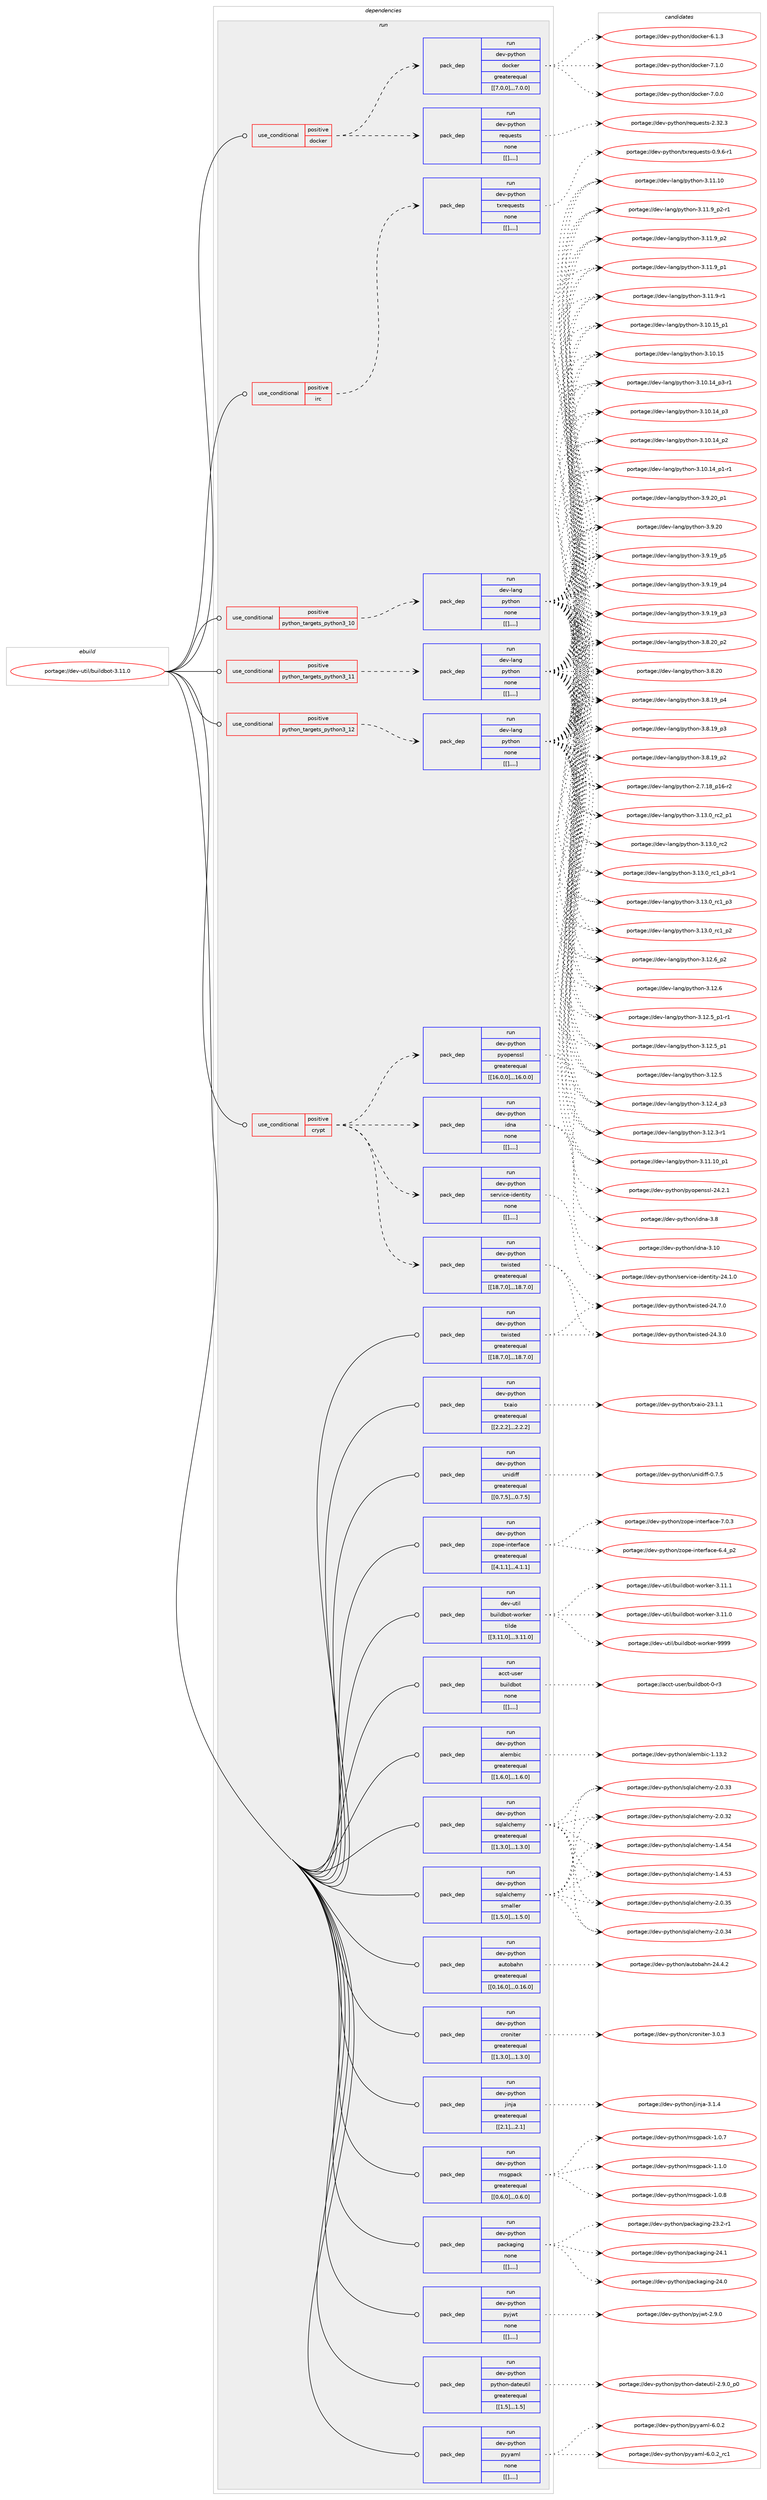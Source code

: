 digraph prolog {

# *************
# Graph options
# *************

newrank=true;
concentrate=true;
compound=true;
graph [rankdir=LR,fontname=Helvetica,fontsize=10,ranksep=1.5];#, ranksep=2.5, nodesep=0.2];
edge  [arrowhead=vee];
node  [fontname=Helvetica,fontsize=10];

# **********
# The ebuild
# **********

subgraph cluster_leftcol {
color=gray;
label=<<i>ebuild</i>>;
id [label="portage://dev-util/buildbot-3.11.0", color=red, width=4, href="../dev-util/buildbot-3.11.0.svg"];
}

# ****************
# The dependencies
# ****************

subgraph cluster_midcol {
color=gray;
label=<<i>dependencies</i>>;
subgraph cluster_compile {
fillcolor="#eeeeee";
style=filled;
label=<<i>compile</i>>;
}
subgraph cluster_compileandrun {
fillcolor="#eeeeee";
style=filled;
label=<<i>compile and run</i>>;
}
subgraph cluster_run {
fillcolor="#eeeeee";
style=filled;
label=<<i>run</i>>;
subgraph cond61878 {
dependency216138 [label=<<TABLE BORDER="0" CELLBORDER="1" CELLSPACING="0" CELLPADDING="4"><TR><TD ROWSPAN="3" CELLPADDING="10">use_conditional</TD></TR><TR><TD>positive</TD></TR><TR><TD>crypt</TD></TR></TABLE>>, shape=none, color=red];
subgraph pack152864 {
dependency216139 [label=<<TABLE BORDER="0" CELLBORDER="1" CELLSPACING="0" CELLPADDING="4" WIDTH="220"><TR><TD ROWSPAN="6" CELLPADDING="30">pack_dep</TD></TR><TR><TD WIDTH="110">run</TD></TR><TR><TD>dev-python</TD></TR><TR><TD>pyopenssl</TD></TR><TR><TD>greaterequal</TD></TR><TR><TD>[[16,0,0],,,16.0.0]</TD></TR></TABLE>>, shape=none, color=blue];
}
dependency216138:e -> dependency216139:w [weight=20,style="dashed",arrowhead="vee"];
subgraph pack152865 {
dependency216140 [label=<<TABLE BORDER="0" CELLBORDER="1" CELLSPACING="0" CELLPADDING="4" WIDTH="220"><TR><TD ROWSPAN="6" CELLPADDING="30">pack_dep</TD></TR><TR><TD WIDTH="110">run</TD></TR><TR><TD>dev-python</TD></TR><TR><TD>service-identity</TD></TR><TR><TD>none</TD></TR><TR><TD>[[],,,,]</TD></TR></TABLE>>, shape=none, color=blue];
}
dependency216138:e -> dependency216140:w [weight=20,style="dashed",arrowhead="vee"];
subgraph pack152866 {
dependency216141 [label=<<TABLE BORDER="0" CELLBORDER="1" CELLSPACING="0" CELLPADDING="4" WIDTH="220"><TR><TD ROWSPAN="6" CELLPADDING="30">pack_dep</TD></TR><TR><TD WIDTH="110">run</TD></TR><TR><TD>dev-python</TD></TR><TR><TD>twisted</TD></TR><TR><TD>greaterequal</TD></TR><TR><TD>[[18,7,0],,,18.7.0]</TD></TR></TABLE>>, shape=none, color=blue];
}
dependency216138:e -> dependency216141:w [weight=20,style="dashed",arrowhead="vee"];
subgraph pack152867 {
dependency216142 [label=<<TABLE BORDER="0" CELLBORDER="1" CELLSPACING="0" CELLPADDING="4" WIDTH="220"><TR><TD ROWSPAN="6" CELLPADDING="30">pack_dep</TD></TR><TR><TD WIDTH="110">run</TD></TR><TR><TD>dev-python</TD></TR><TR><TD>idna</TD></TR><TR><TD>none</TD></TR><TR><TD>[[],,,,]</TD></TR></TABLE>>, shape=none, color=blue];
}
dependency216138:e -> dependency216142:w [weight=20,style="dashed",arrowhead="vee"];
}
id:e -> dependency216138:w [weight=20,style="solid",arrowhead="odot"];
subgraph cond61879 {
dependency216143 [label=<<TABLE BORDER="0" CELLBORDER="1" CELLSPACING="0" CELLPADDING="4"><TR><TD ROWSPAN="3" CELLPADDING="10">use_conditional</TD></TR><TR><TD>positive</TD></TR><TR><TD>docker</TD></TR></TABLE>>, shape=none, color=red];
subgraph pack152868 {
dependency216144 [label=<<TABLE BORDER="0" CELLBORDER="1" CELLSPACING="0" CELLPADDING="4" WIDTH="220"><TR><TD ROWSPAN="6" CELLPADDING="30">pack_dep</TD></TR><TR><TD WIDTH="110">run</TD></TR><TR><TD>dev-python</TD></TR><TR><TD>docker</TD></TR><TR><TD>greaterequal</TD></TR><TR><TD>[[7,0,0],,,7.0.0]</TD></TR></TABLE>>, shape=none, color=blue];
}
dependency216143:e -> dependency216144:w [weight=20,style="dashed",arrowhead="vee"];
subgraph pack152869 {
dependency216145 [label=<<TABLE BORDER="0" CELLBORDER="1" CELLSPACING="0" CELLPADDING="4" WIDTH="220"><TR><TD ROWSPAN="6" CELLPADDING="30">pack_dep</TD></TR><TR><TD WIDTH="110">run</TD></TR><TR><TD>dev-python</TD></TR><TR><TD>requests</TD></TR><TR><TD>none</TD></TR><TR><TD>[[],,,,]</TD></TR></TABLE>>, shape=none, color=blue];
}
dependency216143:e -> dependency216145:w [weight=20,style="dashed",arrowhead="vee"];
}
id:e -> dependency216143:w [weight=20,style="solid",arrowhead="odot"];
subgraph cond61880 {
dependency216146 [label=<<TABLE BORDER="0" CELLBORDER="1" CELLSPACING="0" CELLPADDING="4"><TR><TD ROWSPAN="3" CELLPADDING="10">use_conditional</TD></TR><TR><TD>positive</TD></TR><TR><TD>irc</TD></TR></TABLE>>, shape=none, color=red];
subgraph pack152870 {
dependency216147 [label=<<TABLE BORDER="0" CELLBORDER="1" CELLSPACING="0" CELLPADDING="4" WIDTH="220"><TR><TD ROWSPAN="6" CELLPADDING="30">pack_dep</TD></TR><TR><TD WIDTH="110">run</TD></TR><TR><TD>dev-python</TD></TR><TR><TD>txrequests</TD></TR><TR><TD>none</TD></TR><TR><TD>[[],,,,]</TD></TR></TABLE>>, shape=none, color=blue];
}
dependency216146:e -> dependency216147:w [weight=20,style="dashed",arrowhead="vee"];
}
id:e -> dependency216146:w [weight=20,style="solid",arrowhead="odot"];
subgraph cond61881 {
dependency216148 [label=<<TABLE BORDER="0" CELLBORDER="1" CELLSPACING="0" CELLPADDING="4"><TR><TD ROWSPAN="3" CELLPADDING="10">use_conditional</TD></TR><TR><TD>positive</TD></TR><TR><TD>python_targets_python3_10</TD></TR></TABLE>>, shape=none, color=red];
subgraph pack152871 {
dependency216149 [label=<<TABLE BORDER="0" CELLBORDER="1" CELLSPACING="0" CELLPADDING="4" WIDTH="220"><TR><TD ROWSPAN="6" CELLPADDING="30">pack_dep</TD></TR><TR><TD WIDTH="110">run</TD></TR><TR><TD>dev-lang</TD></TR><TR><TD>python</TD></TR><TR><TD>none</TD></TR><TR><TD>[[],,,,]</TD></TR></TABLE>>, shape=none, color=blue];
}
dependency216148:e -> dependency216149:w [weight=20,style="dashed",arrowhead="vee"];
}
id:e -> dependency216148:w [weight=20,style="solid",arrowhead="odot"];
subgraph cond61882 {
dependency216150 [label=<<TABLE BORDER="0" CELLBORDER="1" CELLSPACING="0" CELLPADDING="4"><TR><TD ROWSPAN="3" CELLPADDING="10">use_conditional</TD></TR><TR><TD>positive</TD></TR><TR><TD>python_targets_python3_11</TD></TR></TABLE>>, shape=none, color=red];
subgraph pack152872 {
dependency216151 [label=<<TABLE BORDER="0" CELLBORDER="1" CELLSPACING="0" CELLPADDING="4" WIDTH="220"><TR><TD ROWSPAN="6" CELLPADDING="30">pack_dep</TD></TR><TR><TD WIDTH="110">run</TD></TR><TR><TD>dev-lang</TD></TR><TR><TD>python</TD></TR><TR><TD>none</TD></TR><TR><TD>[[],,,,]</TD></TR></TABLE>>, shape=none, color=blue];
}
dependency216150:e -> dependency216151:w [weight=20,style="dashed",arrowhead="vee"];
}
id:e -> dependency216150:w [weight=20,style="solid",arrowhead="odot"];
subgraph cond61883 {
dependency216152 [label=<<TABLE BORDER="0" CELLBORDER="1" CELLSPACING="0" CELLPADDING="4"><TR><TD ROWSPAN="3" CELLPADDING="10">use_conditional</TD></TR><TR><TD>positive</TD></TR><TR><TD>python_targets_python3_12</TD></TR></TABLE>>, shape=none, color=red];
subgraph pack152873 {
dependency216153 [label=<<TABLE BORDER="0" CELLBORDER="1" CELLSPACING="0" CELLPADDING="4" WIDTH="220"><TR><TD ROWSPAN="6" CELLPADDING="30">pack_dep</TD></TR><TR><TD WIDTH="110">run</TD></TR><TR><TD>dev-lang</TD></TR><TR><TD>python</TD></TR><TR><TD>none</TD></TR><TR><TD>[[],,,,]</TD></TR></TABLE>>, shape=none, color=blue];
}
dependency216152:e -> dependency216153:w [weight=20,style="dashed",arrowhead="vee"];
}
id:e -> dependency216152:w [weight=20,style="solid",arrowhead="odot"];
subgraph pack152874 {
dependency216154 [label=<<TABLE BORDER="0" CELLBORDER="1" CELLSPACING="0" CELLPADDING="4" WIDTH="220"><TR><TD ROWSPAN="6" CELLPADDING="30">pack_dep</TD></TR><TR><TD WIDTH="110">run</TD></TR><TR><TD>acct-user</TD></TR><TR><TD>buildbot</TD></TR><TR><TD>none</TD></TR><TR><TD>[[],,,,]</TD></TR></TABLE>>, shape=none, color=blue];
}
id:e -> dependency216154:w [weight=20,style="solid",arrowhead="odot"];
subgraph pack152875 {
dependency216155 [label=<<TABLE BORDER="0" CELLBORDER="1" CELLSPACING="0" CELLPADDING="4" WIDTH="220"><TR><TD ROWSPAN="6" CELLPADDING="30">pack_dep</TD></TR><TR><TD WIDTH="110">run</TD></TR><TR><TD>dev-python</TD></TR><TR><TD>alembic</TD></TR><TR><TD>greaterequal</TD></TR><TR><TD>[[1,6,0],,,1.6.0]</TD></TR></TABLE>>, shape=none, color=blue];
}
id:e -> dependency216155:w [weight=20,style="solid",arrowhead="odot"];
subgraph pack152876 {
dependency216156 [label=<<TABLE BORDER="0" CELLBORDER="1" CELLSPACING="0" CELLPADDING="4" WIDTH="220"><TR><TD ROWSPAN="6" CELLPADDING="30">pack_dep</TD></TR><TR><TD WIDTH="110">run</TD></TR><TR><TD>dev-python</TD></TR><TR><TD>autobahn</TD></TR><TR><TD>greaterequal</TD></TR><TR><TD>[[0,16,0],,,0.16.0]</TD></TR></TABLE>>, shape=none, color=blue];
}
id:e -> dependency216156:w [weight=20,style="solid",arrowhead="odot"];
subgraph pack152877 {
dependency216157 [label=<<TABLE BORDER="0" CELLBORDER="1" CELLSPACING="0" CELLPADDING="4" WIDTH="220"><TR><TD ROWSPAN="6" CELLPADDING="30">pack_dep</TD></TR><TR><TD WIDTH="110">run</TD></TR><TR><TD>dev-python</TD></TR><TR><TD>croniter</TD></TR><TR><TD>greaterequal</TD></TR><TR><TD>[[1,3,0],,,1.3.0]</TD></TR></TABLE>>, shape=none, color=blue];
}
id:e -> dependency216157:w [weight=20,style="solid",arrowhead="odot"];
subgraph pack152878 {
dependency216158 [label=<<TABLE BORDER="0" CELLBORDER="1" CELLSPACING="0" CELLPADDING="4" WIDTH="220"><TR><TD ROWSPAN="6" CELLPADDING="30">pack_dep</TD></TR><TR><TD WIDTH="110">run</TD></TR><TR><TD>dev-python</TD></TR><TR><TD>jinja</TD></TR><TR><TD>greaterequal</TD></TR><TR><TD>[[2,1],,,2.1]</TD></TR></TABLE>>, shape=none, color=blue];
}
id:e -> dependency216158:w [weight=20,style="solid",arrowhead="odot"];
subgraph pack152879 {
dependency216159 [label=<<TABLE BORDER="0" CELLBORDER="1" CELLSPACING="0" CELLPADDING="4" WIDTH="220"><TR><TD ROWSPAN="6" CELLPADDING="30">pack_dep</TD></TR><TR><TD WIDTH="110">run</TD></TR><TR><TD>dev-python</TD></TR><TR><TD>msgpack</TD></TR><TR><TD>greaterequal</TD></TR><TR><TD>[[0,6,0],,,0.6.0]</TD></TR></TABLE>>, shape=none, color=blue];
}
id:e -> dependency216159:w [weight=20,style="solid",arrowhead="odot"];
subgraph pack152880 {
dependency216160 [label=<<TABLE BORDER="0" CELLBORDER="1" CELLSPACING="0" CELLPADDING="4" WIDTH="220"><TR><TD ROWSPAN="6" CELLPADDING="30">pack_dep</TD></TR><TR><TD WIDTH="110">run</TD></TR><TR><TD>dev-python</TD></TR><TR><TD>packaging</TD></TR><TR><TD>none</TD></TR><TR><TD>[[],,,,]</TD></TR></TABLE>>, shape=none, color=blue];
}
id:e -> dependency216160:w [weight=20,style="solid",arrowhead="odot"];
subgraph pack152881 {
dependency216161 [label=<<TABLE BORDER="0" CELLBORDER="1" CELLSPACING="0" CELLPADDING="4" WIDTH="220"><TR><TD ROWSPAN="6" CELLPADDING="30">pack_dep</TD></TR><TR><TD WIDTH="110">run</TD></TR><TR><TD>dev-python</TD></TR><TR><TD>pyjwt</TD></TR><TR><TD>none</TD></TR><TR><TD>[[],,,,]</TD></TR></TABLE>>, shape=none, color=blue];
}
id:e -> dependency216161:w [weight=20,style="solid",arrowhead="odot"];
subgraph pack152882 {
dependency216162 [label=<<TABLE BORDER="0" CELLBORDER="1" CELLSPACING="0" CELLPADDING="4" WIDTH="220"><TR><TD ROWSPAN="6" CELLPADDING="30">pack_dep</TD></TR><TR><TD WIDTH="110">run</TD></TR><TR><TD>dev-python</TD></TR><TR><TD>python-dateutil</TD></TR><TR><TD>greaterequal</TD></TR><TR><TD>[[1,5],,,1.5]</TD></TR></TABLE>>, shape=none, color=blue];
}
id:e -> dependency216162:w [weight=20,style="solid",arrowhead="odot"];
subgraph pack152883 {
dependency216163 [label=<<TABLE BORDER="0" CELLBORDER="1" CELLSPACING="0" CELLPADDING="4" WIDTH="220"><TR><TD ROWSPAN="6" CELLPADDING="30">pack_dep</TD></TR><TR><TD WIDTH="110">run</TD></TR><TR><TD>dev-python</TD></TR><TR><TD>pyyaml</TD></TR><TR><TD>none</TD></TR><TR><TD>[[],,,,]</TD></TR></TABLE>>, shape=none, color=blue];
}
id:e -> dependency216163:w [weight=20,style="solid",arrowhead="odot"];
subgraph pack152884 {
dependency216164 [label=<<TABLE BORDER="0" CELLBORDER="1" CELLSPACING="0" CELLPADDING="4" WIDTH="220"><TR><TD ROWSPAN="6" CELLPADDING="30">pack_dep</TD></TR><TR><TD WIDTH="110">run</TD></TR><TR><TD>dev-python</TD></TR><TR><TD>sqlalchemy</TD></TR><TR><TD>greaterequal</TD></TR><TR><TD>[[1,3,0],,,1.3.0]</TD></TR></TABLE>>, shape=none, color=blue];
}
id:e -> dependency216164:w [weight=20,style="solid",arrowhead="odot"];
subgraph pack152885 {
dependency216165 [label=<<TABLE BORDER="0" CELLBORDER="1" CELLSPACING="0" CELLPADDING="4" WIDTH="220"><TR><TD ROWSPAN="6" CELLPADDING="30">pack_dep</TD></TR><TR><TD WIDTH="110">run</TD></TR><TR><TD>dev-python</TD></TR><TR><TD>sqlalchemy</TD></TR><TR><TD>smaller</TD></TR><TR><TD>[[1,5,0],,,1.5.0]</TD></TR></TABLE>>, shape=none, color=blue];
}
id:e -> dependency216165:w [weight=20,style="solid",arrowhead="odot"];
subgraph pack152886 {
dependency216166 [label=<<TABLE BORDER="0" CELLBORDER="1" CELLSPACING="0" CELLPADDING="4" WIDTH="220"><TR><TD ROWSPAN="6" CELLPADDING="30">pack_dep</TD></TR><TR><TD WIDTH="110">run</TD></TR><TR><TD>dev-python</TD></TR><TR><TD>twisted</TD></TR><TR><TD>greaterequal</TD></TR><TR><TD>[[18,7,0],,,18.7.0]</TD></TR></TABLE>>, shape=none, color=blue];
}
id:e -> dependency216166:w [weight=20,style="solid",arrowhead="odot"];
subgraph pack152887 {
dependency216167 [label=<<TABLE BORDER="0" CELLBORDER="1" CELLSPACING="0" CELLPADDING="4" WIDTH="220"><TR><TD ROWSPAN="6" CELLPADDING="30">pack_dep</TD></TR><TR><TD WIDTH="110">run</TD></TR><TR><TD>dev-python</TD></TR><TR><TD>txaio</TD></TR><TR><TD>greaterequal</TD></TR><TR><TD>[[2,2,2],,,2.2.2]</TD></TR></TABLE>>, shape=none, color=blue];
}
id:e -> dependency216167:w [weight=20,style="solid",arrowhead="odot"];
subgraph pack152888 {
dependency216168 [label=<<TABLE BORDER="0" CELLBORDER="1" CELLSPACING="0" CELLPADDING="4" WIDTH="220"><TR><TD ROWSPAN="6" CELLPADDING="30">pack_dep</TD></TR><TR><TD WIDTH="110">run</TD></TR><TR><TD>dev-python</TD></TR><TR><TD>unidiff</TD></TR><TR><TD>greaterequal</TD></TR><TR><TD>[[0,7,5],,,0.7.5]</TD></TR></TABLE>>, shape=none, color=blue];
}
id:e -> dependency216168:w [weight=20,style="solid",arrowhead="odot"];
subgraph pack152889 {
dependency216169 [label=<<TABLE BORDER="0" CELLBORDER="1" CELLSPACING="0" CELLPADDING="4" WIDTH="220"><TR><TD ROWSPAN="6" CELLPADDING="30">pack_dep</TD></TR><TR><TD WIDTH="110">run</TD></TR><TR><TD>dev-python</TD></TR><TR><TD>zope-interface</TD></TR><TR><TD>greaterequal</TD></TR><TR><TD>[[4,1,1],,,4.1.1]</TD></TR></TABLE>>, shape=none, color=blue];
}
id:e -> dependency216169:w [weight=20,style="solid",arrowhead="odot"];
subgraph pack152890 {
dependency216170 [label=<<TABLE BORDER="0" CELLBORDER="1" CELLSPACING="0" CELLPADDING="4" WIDTH="220"><TR><TD ROWSPAN="6" CELLPADDING="30">pack_dep</TD></TR><TR><TD WIDTH="110">run</TD></TR><TR><TD>dev-util</TD></TR><TR><TD>buildbot-worker</TD></TR><TR><TD>tilde</TD></TR><TR><TD>[[3,11,0],,,3.11.0]</TD></TR></TABLE>>, shape=none, color=blue];
}
id:e -> dependency216170:w [weight=20,style="solid",arrowhead="odot"];
}
}

# **************
# The candidates
# **************

subgraph cluster_choices {
rank=same;
color=gray;
label=<<i>candidates</i>>;

subgraph choice152864 {
color=black;
nodesep=1;
choice100101118451121211161041111104711212111111210111011511510845505246504649 [label="portage://dev-python/pyopenssl-24.2.1", color=red, width=4,href="../dev-python/pyopenssl-24.2.1.svg"];
dependency216139:e -> choice100101118451121211161041111104711212111111210111011511510845505246504649:w [style=dotted,weight="100"];
}
subgraph choice152865 {
color=black;
nodesep=1;
choice1001011184511212111610411111047115101114118105991014510510010111011610511612145505246494648 [label="portage://dev-python/service-identity-24.1.0", color=red, width=4,href="../dev-python/service-identity-24.1.0.svg"];
dependency216140:e -> choice1001011184511212111610411111047115101114118105991014510510010111011610511612145505246494648:w [style=dotted,weight="100"];
}
subgraph choice152866 {
color=black;
nodesep=1;
choice100101118451121211161041111104711611910511511610110045505246554648 [label="portage://dev-python/twisted-24.7.0", color=red, width=4,href="../dev-python/twisted-24.7.0.svg"];
choice100101118451121211161041111104711611910511511610110045505246514648 [label="portage://dev-python/twisted-24.3.0", color=red, width=4,href="../dev-python/twisted-24.3.0.svg"];
dependency216141:e -> choice100101118451121211161041111104711611910511511610110045505246554648:w [style=dotted,weight="100"];
dependency216141:e -> choice100101118451121211161041111104711611910511511610110045505246514648:w [style=dotted,weight="100"];
}
subgraph choice152867 {
color=black;
nodesep=1;
choice1001011184511212111610411111047105100110974551464948 [label="portage://dev-python/idna-3.10", color=red, width=4,href="../dev-python/idna-3.10.svg"];
choice10010111845112121116104111110471051001109745514656 [label="portage://dev-python/idna-3.8", color=red, width=4,href="../dev-python/idna-3.8.svg"];
dependency216142:e -> choice1001011184511212111610411111047105100110974551464948:w [style=dotted,weight="100"];
dependency216142:e -> choice10010111845112121116104111110471051001109745514656:w [style=dotted,weight="100"];
}
subgraph choice152868 {
color=black;
nodesep=1;
choice100101118451121211161041111104710011199107101114455546494648 [label="portage://dev-python/docker-7.1.0", color=red, width=4,href="../dev-python/docker-7.1.0.svg"];
choice100101118451121211161041111104710011199107101114455546484648 [label="portage://dev-python/docker-7.0.0", color=red, width=4,href="../dev-python/docker-7.0.0.svg"];
choice100101118451121211161041111104710011199107101114455446494651 [label="portage://dev-python/docker-6.1.3", color=red, width=4,href="../dev-python/docker-6.1.3.svg"];
dependency216144:e -> choice100101118451121211161041111104710011199107101114455546494648:w [style=dotted,weight="100"];
dependency216144:e -> choice100101118451121211161041111104710011199107101114455546484648:w [style=dotted,weight="100"];
dependency216144:e -> choice100101118451121211161041111104710011199107101114455446494651:w [style=dotted,weight="100"];
}
subgraph choice152869 {
color=black;
nodesep=1;
choice100101118451121211161041111104711410111311710111511611545504651504651 [label="portage://dev-python/requests-2.32.3", color=red, width=4,href="../dev-python/requests-2.32.3.svg"];
dependency216145:e -> choice100101118451121211161041111104711410111311710111511611545504651504651:w [style=dotted,weight="100"];
}
subgraph choice152870 {
color=black;
nodesep=1;
choice10010111845112121116104111110471161201141011131171011151161154548465746544511449 [label="portage://dev-python/txrequests-0.9.6-r1", color=red, width=4,href="../dev-python/txrequests-0.9.6-r1.svg"];
dependency216147:e -> choice10010111845112121116104111110471161201141011131171011151161154548465746544511449:w [style=dotted,weight="100"];
}
subgraph choice152871 {
color=black;
nodesep=1;
choice100101118451089711010347112121116104111110455146495146489511499509511249 [label="portage://dev-lang/python-3.13.0_rc2_p1", color=red, width=4,href="../dev-lang/python-3.13.0_rc2_p1.svg"];
choice10010111845108971101034711212111610411111045514649514648951149950 [label="portage://dev-lang/python-3.13.0_rc2", color=red, width=4,href="../dev-lang/python-3.13.0_rc2.svg"];
choice1001011184510897110103471121211161041111104551464951464895114994995112514511449 [label="portage://dev-lang/python-3.13.0_rc1_p3-r1", color=red, width=4,href="../dev-lang/python-3.13.0_rc1_p3-r1.svg"];
choice100101118451089711010347112121116104111110455146495146489511499499511251 [label="portage://dev-lang/python-3.13.0_rc1_p3", color=red, width=4,href="../dev-lang/python-3.13.0_rc1_p3.svg"];
choice100101118451089711010347112121116104111110455146495146489511499499511250 [label="portage://dev-lang/python-3.13.0_rc1_p2", color=red, width=4,href="../dev-lang/python-3.13.0_rc1_p2.svg"];
choice100101118451089711010347112121116104111110455146495046549511250 [label="portage://dev-lang/python-3.12.6_p2", color=red, width=4,href="../dev-lang/python-3.12.6_p2.svg"];
choice10010111845108971101034711212111610411111045514649504654 [label="portage://dev-lang/python-3.12.6", color=red, width=4,href="../dev-lang/python-3.12.6.svg"];
choice1001011184510897110103471121211161041111104551464950465395112494511449 [label="portage://dev-lang/python-3.12.5_p1-r1", color=red, width=4,href="../dev-lang/python-3.12.5_p1-r1.svg"];
choice100101118451089711010347112121116104111110455146495046539511249 [label="portage://dev-lang/python-3.12.5_p1", color=red, width=4,href="../dev-lang/python-3.12.5_p1.svg"];
choice10010111845108971101034711212111610411111045514649504653 [label="portage://dev-lang/python-3.12.5", color=red, width=4,href="../dev-lang/python-3.12.5.svg"];
choice100101118451089711010347112121116104111110455146495046529511251 [label="portage://dev-lang/python-3.12.4_p3", color=red, width=4,href="../dev-lang/python-3.12.4_p3.svg"];
choice100101118451089711010347112121116104111110455146495046514511449 [label="portage://dev-lang/python-3.12.3-r1", color=red, width=4,href="../dev-lang/python-3.12.3-r1.svg"];
choice10010111845108971101034711212111610411111045514649494649489511249 [label="portage://dev-lang/python-3.11.10_p1", color=red, width=4,href="../dev-lang/python-3.11.10_p1.svg"];
choice1001011184510897110103471121211161041111104551464949464948 [label="portage://dev-lang/python-3.11.10", color=red, width=4,href="../dev-lang/python-3.11.10.svg"];
choice1001011184510897110103471121211161041111104551464949465795112504511449 [label="portage://dev-lang/python-3.11.9_p2-r1", color=red, width=4,href="../dev-lang/python-3.11.9_p2-r1.svg"];
choice100101118451089711010347112121116104111110455146494946579511250 [label="portage://dev-lang/python-3.11.9_p2", color=red, width=4,href="../dev-lang/python-3.11.9_p2.svg"];
choice100101118451089711010347112121116104111110455146494946579511249 [label="portage://dev-lang/python-3.11.9_p1", color=red, width=4,href="../dev-lang/python-3.11.9_p1.svg"];
choice100101118451089711010347112121116104111110455146494946574511449 [label="portage://dev-lang/python-3.11.9-r1", color=red, width=4,href="../dev-lang/python-3.11.9-r1.svg"];
choice10010111845108971101034711212111610411111045514649484649539511249 [label="portage://dev-lang/python-3.10.15_p1", color=red, width=4,href="../dev-lang/python-3.10.15_p1.svg"];
choice1001011184510897110103471121211161041111104551464948464953 [label="portage://dev-lang/python-3.10.15", color=red, width=4,href="../dev-lang/python-3.10.15.svg"];
choice100101118451089711010347112121116104111110455146494846495295112514511449 [label="portage://dev-lang/python-3.10.14_p3-r1", color=red, width=4,href="../dev-lang/python-3.10.14_p3-r1.svg"];
choice10010111845108971101034711212111610411111045514649484649529511251 [label="portage://dev-lang/python-3.10.14_p3", color=red, width=4,href="../dev-lang/python-3.10.14_p3.svg"];
choice10010111845108971101034711212111610411111045514649484649529511250 [label="portage://dev-lang/python-3.10.14_p2", color=red, width=4,href="../dev-lang/python-3.10.14_p2.svg"];
choice100101118451089711010347112121116104111110455146494846495295112494511449 [label="portage://dev-lang/python-3.10.14_p1-r1", color=red, width=4,href="../dev-lang/python-3.10.14_p1-r1.svg"];
choice100101118451089711010347112121116104111110455146574650489511249 [label="portage://dev-lang/python-3.9.20_p1", color=red, width=4,href="../dev-lang/python-3.9.20_p1.svg"];
choice10010111845108971101034711212111610411111045514657465048 [label="portage://dev-lang/python-3.9.20", color=red, width=4,href="../dev-lang/python-3.9.20.svg"];
choice100101118451089711010347112121116104111110455146574649579511253 [label="portage://dev-lang/python-3.9.19_p5", color=red, width=4,href="../dev-lang/python-3.9.19_p5.svg"];
choice100101118451089711010347112121116104111110455146574649579511252 [label="portage://dev-lang/python-3.9.19_p4", color=red, width=4,href="../dev-lang/python-3.9.19_p4.svg"];
choice100101118451089711010347112121116104111110455146574649579511251 [label="portage://dev-lang/python-3.9.19_p3", color=red, width=4,href="../dev-lang/python-3.9.19_p3.svg"];
choice100101118451089711010347112121116104111110455146564650489511250 [label="portage://dev-lang/python-3.8.20_p2", color=red, width=4,href="../dev-lang/python-3.8.20_p2.svg"];
choice10010111845108971101034711212111610411111045514656465048 [label="portage://dev-lang/python-3.8.20", color=red, width=4,href="../dev-lang/python-3.8.20.svg"];
choice100101118451089711010347112121116104111110455146564649579511252 [label="portage://dev-lang/python-3.8.19_p4", color=red, width=4,href="../dev-lang/python-3.8.19_p4.svg"];
choice100101118451089711010347112121116104111110455146564649579511251 [label="portage://dev-lang/python-3.8.19_p3", color=red, width=4,href="../dev-lang/python-3.8.19_p3.svg"];
choice100101118451089711010347112121116104111110455146564649579511250 [label="portage://dev-lang/python-3.8.19_p2", color=red, width=4,href="../dev-lang/python-3.8.19_p2.svg"];
choice100101118451089711010347112121116104111110455046554649569511249544511450 [label="portage://dev-lang/python-2.7.18_p16-r2", color=red, width=4,href="../dev-lang/python-2.7.18_p16-r2.svg"];
dependency216149:e -> choice100101118451089711010347112121116104111110455146495146489511499509511249:w [style=dotted,weight="100"];
dependency216149:e -> choice10010111845108971101034711212111610411111045514649514648951149950:w [style=dotted,weight="100"];
dependency216149:e -> choice1001011184510897110103471121211161041111104551464951464895114994995112514511449:w [style=dotted,weight="100"];
dependency216149:e -> choice100101118451089711010347112121116104111110455146495146489511499499511251:w [style=dotted,weight="100"];
dependency216149:e -> choice100101118451089711010347112121116104111110455146495146489511499499511250:w [style=dotted,weight="100"];
dependency216149:e -> choice100101118451089711010347112121116104111110455146495046549511250:w [style=dotted,weight="100"];
dependency216149:e -> choice10010111845108971101034711212111610411111045514649504654:w [style=dotted,weight="100"];
dependency216149:e -> choice1001011184510897110103471121211161041111104551464950465395112494511449:w [style=dotted,weight="100"];
dependency216149:e -> choice100101118451089711010347112121116104111110455146495046539511249:w [style=dotted,weight="100"];
dependency216149:e -> choice10010111845108971101034711212111610411111045514649504653:w [style=dotted,weight="100"];
dependency216149:e -> choice100101118451089711010347112121116104111110455146495046529511251:w [style=dotted,weight="100"];
dependency216149:e -> choice100101118451089711010347112121116104111110455146495046514511449:w [style=dotted,weight="100"];
dependency216149:e -> choice10010111845108971101034711212111610411111045514649494649489511249:w [style=dotted,weight="100"];
dependency216149:e -> choice1001011184510897110103471121211161041111104551464949464948:w [style=dotted,weight="100"];
dependency216149:e -> choice1001011184510897110103471121211161041111104551464949465795112504511449:w [style=dotted,weight="100"];
dependency216149:e -> choice100101118451089711010347112121116104111110455146494946579511250:w [style=dotted,weight="100"];
dependency216149:e -> choice100101118451089711010347112121116104111110455146494946579511249:w [style=dotted,weight="100"];
dependency216149:e -> choice100101118451089711010347112121116104111110455146494946574511449:w [style=dotted,weight="100"];
dependency216149:e -> choice10010111845108971101034711212111610411111045514649484649539511249:w [style=dotted,weight="100"];
dependency216149:e -> choice1001011184510897110103471121211161041111104551464948464953:w [style=dotted,weight="100"];
dependency216149:e -> choice100101118451089711010347112121116104111110455146494846495295112514511449:w [style=dotted,weight="100"];
dependency216149:e -> choice10010111845108971101034711212111610411111045514649484649529511251:w [style=dotted,weight="100"];
dependency216149:e -> choice10010111845108971101034711212111610411111045514649484649529511250:w [style=dotted,weight="100"];
dependency216149:e -> choice100101118451089711010347112121116104111110455146494846495295112494511449:w [style=dotted,weight="100"];
dependency216149:e -> choice100101118451089711010347112121116104111110455146574650489511249:w [style=dotted,weight="100"];
dependency216149:e -> choice10010111845108971101034711212111610411111045514657465048:w [style=dotted,weight="100"];
dependency216149:e -> choice100101118451089711010347112121116104111110455146574649579511253:w [style=dotted,weight="100"];
dependency216149:e -> choice100101118451089711010347112121116104111110455146574649579511252:w [style=dotted,weight="100"];
dependency216149:e -> choice100101118451089711010347112121116104111110455146574649579511251:w [style=dotted,weight="100"];
dependency216149:e -> choice100101118451089711010347112121116104111110455146564650489511250:w [style=dotted,weight="100"];
dependency216149:e -> choice10010111845108971101034711212111610411111045514656465048:w [style=dotted,weight="100"];
dependency216149:e -> choice100101118451089711010347112121116104111110455146564649579511252:w [style=dotted,weight="100"];
dependency216149:e -> choice100101118451089711010347112121116104111110455146564649579511251:w [style=dotted,weight="100"];
dependency216149:e -> choice100101118451089711010347112121116104111110455146564649579511250:w [style=dotted,weight="100"];
dependency216149:e -> choice100101118451089711010347112121116104111110455046554649569511249544511450:w [style=dotted,weight="100"];
}
subgraph choice152872 {
color=black;
nodesep=1;
choice100101118451089711010347112121116104111110455146495146489511499509511249 [label="portage://dev-lang/python-3.13.0_rc2_p1", color=red, width=4,href="../dev-lang/python-3.13.0_rc2_p1.svg"];
choice10010111845108971101034711212111610411111045514649514648951149950 [label="portage://dev-lang/python-3.13.0_rc2", color=red, width=4,href="../dev-lang/python-3.13.0_rc2.svg"];
choice1001011184510897110103471121211161041111104551464951464895114994995112514511449 [label="portage://dev-lang/python-3.13.0_rc1_p3-r1", color=red, width=4,href="../dev-lang/python-3.13.0_rc1_p3-r1.svg"];
choice100101118451089711010347112121116104111110455146495146489511499499511251 [label="portage://dev-lang/python-3.13.0_rc1_p3", color=red, width=4,href="../dev-lang/python-3.13.0_rc1_p3.svg"];
choice100101118451089711010347112121116104111110455146495146489511499499511250 [label="portage://dev-lang/python-3.13.0_rc1_p2", color=red, width=4,href="../dev-lang/python-3.13.0_rc1_p2.svg"];
choice100101118451089711010347112121116104111110455146495046549511250 [label="portage://dev-lang/python-3.12.6_p2", color=red, width=4,href="../dev-lang/python-3.12.6_p2.svg"];
choice10010111845108971101034711212111610411111045514649504654 [label="portage://dev-lang/python-3.12.6", color=red, width=4,href="../dev-lang/python-3.12.6.svg"];
choice1001011184510897110103471121211161041111104551464950465395112494511449 [label="portage://dev-lang/python-3.12.5_p1-r1", color=red, width=4,href="../dev-lang/python-3.12.5_p1-r1.svg"];
choice100101118451089711010347112121116104111110455146495046539511249 [label="portage://dev-lang/python-3.12.5_p1", color=red, width=4,href="../dev-lang/python-3.12.5_p1.svg"];
choice10010111845108971101034711212111610411111045514649504653 [label="portage://dev-lang/python-3.12.5", color=red, width=4,href="../dev-lang/python-3.12.5.svg"];
choice100101118451089711010347112121116104111110455146495046529511251 [label="portage://dev-lang/python-3.12.4_p3", color=red, width=4,href="../dev-lang/python-3.12.4_p3.svg"];
choice100101118451089711010347112121116104111110455146495046514511449 [label="portage://dev-lang/python-3.12.3-r1", color=red, width=4,href="../dev-lang/python-3.12.3-r1.svg"];
choice10010111845108971101034711212111610411111045514649494649489511249 [label="portage://dev-lang/python-3.11.10_p1", color=red, width=4,href="../dev-lang/python-3.11.10_p1.svg"];
choice1001011184510897110103471121211161041111104551464949464948 [label="portage://dev-lang/python-3.11.10", color=red, width=4,href="../dev-lang/python-3.11.10.svg"];
choice1001011184510897110103471121211161041111104551464949465795112504511449 [label="portage://dev-lang/python-3.11.9_p2-r1", color=red, width=4,href="../dev-lang/python-3.11.9_p2-r1.svg"];
choice100101118451089711010347112121116104111110455146494946579511250 [label="portage://dev-lang/python-3.11.9_p2", color=red, width=4,href="../dev-lang/python-3.11.9_p2.svg"];
choice100101118451089711010347112121116104111110455146494946579511249 [label="portage://dev-lang/python-3.11.9_p1", color=red, width=4,href="../dev-lang/python-3.11.9_p1.svg"];
choice100101118451089711010347112121116104111110455146494946574511449 [label="portage://dev-lang/python-3.11.9-r1", color=red, width=4,href="../dev-lang/python-3.11.9-r1.svg"];
choice10010111845108971101034711212111610411111045514649484649539511249 [label="portage://dev-lang/python-3.10.15_p1", color=red, width=4,href="../dev-lang/python-3.10.15_p1.svg"];
choice1001011184510897110103471121211161041111104551464948464953 [label="portage://dev-lang/python-3.10.15", color=red, width=4,href="../dev-lang/python-3.10.15.svg"];
choice100101118451089711010347112121116104111110455146494846495295112514511449 [label="portage://dev-lang/python-3.10.14_p3-r1", color=red, width=4,href="../dev-lang/python-3.10.14_p3-r1.svg"];
choice10010111845108971101034711212111610411111045514649484649529511251 [label="portage://dev-lang/python-3.10.14_p3", color=red, width=4,href="../dev-lang/python-3.10.14_p3.svg"];
choice10010111845108971101034711212111610411111045514649484649529511250 [label="portage://dev-lang/python-3.10.14_p2", color=red, width=4,href="../dev-lang/python-3.10.14_p2.svg"];
choice100101118451089711010347112121116104111110455146494846495295112494511449 [label="portage://dev-lang/python-3.10.14_p1-r1", color=red, width=4,href="../dev-lang/python-3.10.14_p1-r1.svg"];
choice100101118451089711010347112121116104111110455146574650489511249 [label="portage://dev-lang/python-3.9.20_p1", color=red, width=4,href="../dev-lang/python-3.9.20_p1.svg"];
choice10010111845108971101034711212111610411111045514657465048 [label="portage://dev-lang/python-3.9.20", color=red, width=4,href="../dev-lang/python-3.9.20.svg"];
choice100101118451089711010347112121116104111110455146574649579511253 [label="portage://dev-lang/python-3.9.19_p5", color=red, width=4,href="../dev-lang/python-3.9.19_p5.svg"];
choice100101118451089711010347112121116104111110455146574649579511252 [label="portage://dev-lang/python-3.9.19_p4", color=red, width=4,href="../dev-lang/python-3.9.19_p4.svg"];
choice100101118451089711010347112121116104111110455146574649579511251 [label="portage://dev-lang/python-3.9.19_p3", color=red, width=4,href="../dev-lang/python-3.9.19_p3.svg"];
choice100101118451089711010347112121116104111110455146564650489511250 [label="portage://dev-lang/python-3.8.20_p2", color=red, width=4,href="../dev-lang/python-3.8.20_p2.svg"];
choice10010111845108971101034711212111610411111045514656465048 [label="portage://dev-lang/python-3.8.20", color=red, width=4,href="../dev-lang/python-3.8.20.svg"];
choice100101118451089711010347112121116104111110455146564649579511252 [label="portage://dev-lang/python-3.8.19_p4", color=red, width=4,href="../dev-lang/python-3.8.19_p4.svg"];
choice100101118451089711010347112121116104111110455146564649579511251 [label="portage://dev-lang/python-3.8.19_p3", color=red, width=4,href="../dev-lang/python-3.8.19_p3.svg"];
choice100101118451089711010347112121116104111110455146564649579511250 [label="portage://dev-lang/python-3.8.19_p2", color=red, width=4,href="../dev-lang/python-3.8.19_p2.svg"];
choice100101118451089711010347112121116104111110455046554649569511249544511450 [label="portage://dev-lang/python-2.7.18_p16-r2", color=red, width=4,href="../dev-lang/python-2.7.18_p16-r2.svg"];
dependency216151:e -> choice100101118451089711010347112121116104111110455146495146489511499509511249:w [style=dotted,weight="100"];
dependency216151:e -> choice10010111845108971101034711212111610411111045514649514648951149950:w [style=dotted,weight="100"];
dependency216151:e -> choice1001011184510897110103471121211161041111104551464951464895114994995112514511449:w [style=dotted,weight="100"];
dependency216151:e -> choice100101118451089711010347112121116104111110455146495146489511499499511251:w [style=dotted,weight="100"];
dependency216151:e -> choice100101118451089711010347112121116104111110455146495146489511499499511250:w [style=dotted,weight="100"];
dependency216151:e -> choice100101118451089711010347112121116104111110455146495046549511250:w [style=dotted,weight="100"];
dependency216151:e -> choice10010111845108971101034711212111610411111045514649504654:w [style=dotted,weight="100"];
dependency216151:e -> choice1001011184510897110103471121211161041111104551464950465395112494511449:w [style=dotted,weight="100"];
dependency216151:e -> choice100101118451089711010347112121116104111110455146495046539511249:w [style=dotted,weight="100"];
dependency216151:e -> choice10010111845108971101034711212111610411111045514649504653:w [style=dotted,weight="100"];
dependency216151:e -> choice100101118451089711010347112121116104111110455146495046529511251:w [style=dotted,weight="100"];
dependency216151:e -> choice100101118451089711010347112121116104111110455146495046514511449:w [style=dotted,weight="100"];
dependency216151:e -> choice10010111845108971101034711212111610411111045514649494649489511249:w [style=dotted,weight="100"];
dependency216151:e -> choice1001011184510897110103471121211161041111104551464949464948:w [style=dotted,weight="100"];
dependency216151:e -> choice1001011184510897110103471121211161041111104551464949465795112504511449:w [style=dotted,weight="100"];
dependency216151:e -> choice100101118451089711010347112121116104111110455146494946579511250:w [style=dotted,weight="100"];
dependency216151:e -> choice100101118451089711010347112121116104111110455146494946579511249:w [style=dotted,weight="100"];
dependency216151:e -> choice100101118451089711010347112121116104111110455146494946574511449:w [style=dotted,weight="100"];
dependency216151:e -> choice10010111845108971101034711212111610411111045514649484649539511249:w [style=dotted,weight="100"];
dependency216151:e -> choice1001011184510897110103471121211161041111104551464948464953:w [style=dotted,weight="100"];
dependency216151:e -> choice100101118451089711010347112121116104111110455146494846495295112514511449:w [style=dotted,weight="100"];
dependency216151:e -> choice10010111845108971101034711212111610411111045514649484649529511251:w [style=dotted,weight="100"];
dependency216151:e -> choice10010111845108971101034711212111610411111045514649484649529511250:w [style=dotted,weight="100"];
dependency216151:e -> choice100101118451089711010347112121116104111110455146494846495295112494511449:w [style=dotted,weight="100"];
dependency216151:e -> choice100101118451089711010347112121116104111110455146574650489511249:w [style=dotted,weight="100"];
dependency216151:e -> choice10010111845108971101034711212111610411111045514657465048:w [style=dotted,weight="100"];
dependency216151:e -> choice100101118451089711010347112121116104111110455146574649579511253:w [style=dotted,weight="100"];
dependency216151:e -> choice100101118451089711010347112121116104111110455146574649579511252:w [style=dotted,weight="100"];
dependency216151:e -> choice100101118451089711010347112121116104111110455146574649579511251:w [style=dotted,weight="100"];
dependency216151:e -> choice100101118451089711010347112121116104111110455146564650489511250:w [style=dotted,weight="100"];
dependency216151:e -> choice10010111845108971101034711212111610411111045514656465048:w [style=dotted,weight="100"];
dependency216151:e -> choice100101118451089711010347112121116104111110455146564649579511252:w [style=dotted,weight="100"];
dependency216151:e -> choice100101118451089711010347112121116104111110455146564649579511251:w [style=dotted,weight="100"];
dependency216151:e -> choice100101118451089711010347112121116104111110455146564649579511250:w [style=dotted,weight="100"];
dependency216151:e -> choice100101118451089711010347112121116104111110455046554649569511249544511450:w [style=dotted,weight="100"];
}
subgraph choice152873 {
color=black;
nodesep=1;
choice100101118451089711010347112121116104111110455146495146489511499509511249 [label="portage://dev-lang/python-3.13.0_rc2_p1", color=red, width=4,href="../dev-lang/python-3.13.0_rc2_p1.svg"];
choice10010111845108971101034711212111610411111045514649514648951149950 [label="portage://dev-lang/python-3.13.0_rc2", color=red, width=4,href="../dev-lang/python-3.13.0_rc2.svg"];
choice1001011184510897110103471121211161041111104551464951464895114994995112514511449 [label="portage://dev-lang/python-3.13.0_rc1_p3-r1", color=red, width=4,href="../dev-lang/python-3.13.0_rc1_p3-r1.svg"];
choice100101118451089711010347112121116104111110455146495146489511499499511251 [label="portage://dev-lang/python-3.13.0_rc1_p3", color=red, width=4,href="../dev-lang/python-3.13.0_rc1_p3.svg"];
choice100101118451089711010347112121116104111110455146495146489511499499511250 [label="portage://dev-lang/python-3.13.0_rc1_p2", color=red, width=4,href="../dev-lang/python-3.13.0_rc1_p2.svg"];
choice100101118451089711010347112121116104111110455146495046549511250 [label="portage://dev-lang/python-3.12.6_p2", color=red, width=4,href="../dev-lang/python-3.12.6_p2.svg"];
choice10010111845108971101034711212111610411111045514649504654 [label="portage://dev-lang/python-3.12.6", color=red, width=4,href="../dev-lang/python-3.12.6.svg"];
choice1001011184510897110103471121211161041111104551464950465395112494511449 [label="portage://dev-lang/python-3.12.5_p1-r1", color=red, width=4,href="../dev-lang/python-3.12.5_p1-r1.svg"];
choice100101118451089711010347112121116104111110455146495046539511249 [label="portage://dev-lang/python-3.12.5_p1", color=red, width=4,href="../dev-lang/python-3.12.5_p1.svg"];
choice10010111845108971101034711212111610411111045514649504653 [label="portage://dev-lang/python-3.12.5", color=red, width=4,href="../dev-lang/python-3.12.5.svg"];
choice100101118451089711010347112121116104111110455146495046529511251 [label="portage://dev-lang/python-3.12.4_p3", color=red, width=4,href="../dev-lang/python-3.12.4_p3.svg"];
choice100101118451089711010347112121116104111110455146495046514511449 [label="portage://dev-lang/python-3.12.3-r1", color=red, width=4,href="../dev-lang/python-3.12.3-r1.svg"];
choice10010111845108971101034711212111610411111045514649494649489511249 [label="portage://dev-lang/python-3.11.10_p1", color=red, width=4,href="../dev-lang/python-3.11.10_p1.svg"];
choice1001011184510897110103471121211161041111104551464949464948 [label="portage://dev-lang/python-3.11.10", color=red, width=4,href="../dev-lang/python-3.11.10.svg"];
choice1001011184510897110103471121211161041111104551464949465795112504511449 [label="portage://dev-lang/python-3.11.9_p2-r1", color=red, width=4,href="../dev-lang/python-3.11.9_p2-r1.svg"];
choice100101118451089711010347112121116104111110455146494946579511250 [label="portage://dev-lang/python-3.11.9_p2", color=red, width=4,href="../dev-lang/python-3.11.9_p2.svg"];
choice100101118451089711010347112121116104111110455146494946579511249 [label="portage://dev-lang/python-3.11.9_p1", color=red, width=4,href="../dev-lang/python-3.11.9_p1.svg"];
choice100101118451089711010347112121116104111110455146494946574511449 [label="portage://dev-lang/python-3.11.9-r1", color=red, width=4,href="../dev-lang/python-3.11.9-r1.svg"];
choice10010111845108971101034711212111610411111045514649484649539511249 [label="portage://dev-lang/python-3.10.15_p1", color=red, width=4,href="../dev-lang/python-3.10.15_p1.svg"];
choice1001011184510897110103471121211161041111104551464948464953 [label="portage://dev-lang/python-3.10.15", color=red, width=4,href="../dev-lang/python-3.10.15.svg"];
choice100101118451089711010347112121116104111110455146494846495295112514511449 [label="portage://dev-lang/python-3.10.14_p3-r1", color=red, width=4,href="../dev-lang/python-3.10.14_p3-r1.svg"];
choice10010111845108971101034711212111610411111045514649484649529511251 [label="portage://dev-lang/python-3.10.14_p3", color=red, width=4,href="../dev-lang/python-3.10.14_p3.svg"];
choice10010111845108971101034711212111610411111045514649484649529511250 [label="portage://dev-lang/python-3.10.14_p2", color=red, width=4,href="../dev-lang/python-3.10.14_p2.svg"];
choice100101118451089711010347112121116104111110455146494846495295112494511449 [label="portage://dev-lang/python-3.10.14_p1-r1", color=red, width=4,href="../dev-lang/python-3.10.14_p1-r1.svg"];
choice100101118451089711010347112121116104111110455146574650489511249 [label="portage://dev-lang/python-3.9.20_p1", color=red, width=4,href="../dev-lang/python-3.9.20_p1.svg"];
choice10010111845108971101034711212111610411111045514657465048 [label="portage://dev-lang/python-3.9.20", color=red, width=4,href="../dev-lang/python-3.9.20.svg"];
choice100101118451089711010347112121116104111110455146574649579511253 [label="portage://dev-lang/python-3.9.19_p5", color=red, width=4,href="../dev-lang/python-3.9.19_p5.svg"];
choice100101118451089711010347112121116104111110455146574649579511252 [label="portage://dev-lang/python-3.9.19_p4", color=red, width=4,href="../dev-lang/python-3.9.19_p4.svg"];
choice100101118451089711010347112121116104111110455146574649579511251 [label="portage://dev-lang/python-3.9.19_p3", color=red, width=4,href="../dev-lang/python-3.9.19_p3.svg"];
choice100101118451089711010347112121116104111110455146564650489511250 [label="portage://dev-lang/python-3.8.20_p2", color=red, width=4,href="../dev-lang/python-3.8.20_p2.svg"];
choice10010111845108971101034711212111610411111045514656465048 [label="portage://dev-lang/python-3.8.20", color=red, width=4,href="../dev-lang/python-3.8.20.svg"];
choice100101118451089711010347112121116104111110455146564649579511252 [label="portage://dev-lang/python-3.8.19_p4", color=red, width=4,href="../dev-lang/python-3.8.19_p4.svg"];
choice100101118451089711010347112121116104111110455146564649579511251 [label="portage://dev-lang/python-3.8.19_p3", color=red, width=4,href="../dev-lang/python-3.8.19_p3.svg"];
choice100101118451089711010347112121116104111110455146564649579511250 [label="portage://dev-lang/python-3.8.19_p2", color=red, width=4,href="../dev-lang/python-3.8.19_p2.svg"];
choice100101118451089711010347112121116104111110455046554649569511249544511450 [label="portage://dev-lang/python-2.7.18_p16-r2", color=red, width=4,href="../dev-lang/python-2.7.18_p16-r2.svg"];
dependency216153:e -> choice100101118451089711010347112121116104111110455146495146489511499509511249:w [style=dotted,weight="100"];
dependency216153:e -> choice10010111845108971101034711212111610411111045514649514648951149950:w [style=dotted,weight="100"];
dependency216153:e -> choice1001011184510897110103471121211161041111104551464951464895114994995112514511449:w [style=dotted,weight="100"];
dependency216153:e -> choice100101118451089711010347112121116104111110455146495146489511499499511251:w [style=dotted,weight="100"];
dependency216153:e -> choice100101118451089711010347112121116104111110455146495146489511499499511250:w [style=dotted,weight="100"];
dependency216153:e -> choice100101118451089711010347112121116104111110455146495046549511250:w [style=dotted,weight="100"];
dependency216153:e -> choice10010111845108971101034711212111610411111045514649504654:w [style=dotted,weight="100"];
dependency216153:e -> choice1001011184510897110103471121211161041111104551464950465395112494511449:w [style=dotted,weight="100"];
dependency216153:e -> choice100101118451089711010347112121116104111110455146495046539511249:w [style=dotted,weight="100"];
dependency216153:e -> choice10010111845108971101034711212111610411111045514649504653:w [style=dotted,weight="100"];
dependency216153:e -> choice100101118451089711010347112121116104111110455146495046529511251:w [style=dotted,weight="100"];
dependency216153:e -> choice100101118451089711010347112121116104111110455146495046514511449:w [style=dotted,weight="100"];
dependency216153:e -> choice10010111845108971101034711212111610411111045514649494649489511249:w [style=dotted,weight="100"];
dependency216153:e -> choice1001011184510897110103471121211161041111104551464949464948:w [style=dotted,weight="100"];
dependency216153:e -> choice1001011184510897110103471121211161041111104551464949465795112504511449:w [style=dotted,weight="100"];
dependency216153:e -> choice100101118451089711010347112121116104111110455146494946579511250:w [style=dotted,weight="100"];
dependency216153:e -> choice100101118451089711010347112121116104111110455146494946579511249:w [style=dotted,weight="100"];
dependency216153:e -> choice100101118451089711010347112121116104111110455146494946574511449:w [style=dotted,weight="100"];
dependency216153:e -> choice10010111845108971101034711212111610411111045514649484649539511249:w [style=dotted,weight="100"];
dependency216153:e -> choice1001011184510897110103471121211161041111104551464948464953:w [style=dotted,weight="100"];
dependency216153:e -> choice100101118451089711010347112121116104111110455146494846495295112514511449:w [style=dotted,weight="100"];
dependency216153:e -> choice10010111845108971101034711212111610411111045514649484649529511251:w [style=dotted,weight="100"];
dependency216153:e -> choice10010111845108971101034711212111610411111045514649484649529511250:w [style=dotted,weight="100"];
dependency216153:e -> choice100101118451089711010347112121116104111110455146494846495295112494511449:w [style=dotted,weight="100"];
dependency216153:e -> choice100101118451089711010347112121116104111110455146574650489511249:w [style=dotted,weight="100"];
dependency216153:e -> choice10010111845108971101034711212111610411111045514657465048:w [style=dotted,weight="100"];
dependency216153:e -> choice100101118451089711010347112121116104111110455146574649579511253:w [style=dotted,weight="100"];
dependency216153:e -> choice100101118451089711010347112121116104111110455146574649579511252:w [style=dotted,weight="100"];
dependency216153:e -> choice100101118451089711010347112121116104111110455146574649579511251:w [style=dotted,weight="100"];
dependency216153:e -> choice100101118451089711010347112121116104111110455146564650489511250:w [style=dotted,weight="100"];
dependency216153:e -> choice10010111845108971101034711212111610411111045514656465048:w [style=dotted,weight="100"];
dependency216153:e -> choice100101118451089711010347112121116104111110455146564649579511252:w [style=dotted,weight="100"];
dependency216153:e -> choice100101118451089711010347112121116104111110455146564649579511251:w [style=dotted,weight="100"];
dependency216153:e -> choice100101118451089711010347112121116104111110455146564649579511250:w [style=dotted,weight="100"];
dependency216153:e -> choice100101118451089711010347112121116104111110455046554649569511249544511450:w [style=dotted,weight="100"];
}
subgraph choice152874 {
color=black;
nodesep=1;
choice9799991164511711510111447981171051081009811111645484511451 [label="portage://acct-user/buildbot-0-r3", color=red, width=4,href="../acct-user/buildbot-0-r3.svg"];
dependency216154:e -> choice9799991164511711510111447981171051081009811111645484511451:w [style=dotted,weight="100"];
}
subgraph choice152875 {
color=black;
nodesep=1;
choice100101118451121211161041111104797108101109981059945494649514650 [label="portage://dev-python/alembic-1.13.2", color=red, width=4,href="../dev-python/alembic-1.13.2.svg"];
dependency216155:e -> choice100101118451121211161041111104797108101109981059945494649514650:w [style=dotted,weight="100"];
}
subgraph choice152876 {
color=black;
nodesep=1;
choice100101118451121211161041111104797117116111989710411045505246524650 [label="portage://dev-python/autobahn-24.4.2", color=red, width=4,href="../dev-python/autobahn-24.4.2.svg"];
dependency216156:e -> choice100101118451121211161041111104797117116111989710411045505246524650:w [style=dotted,weight="100"];
}
subgraph choice152877 {
color=black;
nodesep=1;
choice100101118451121211161041111104799114111110105116101114455146484651 [label="portage://dev-python/croniter-3.0.3", color=red, width=4,href="../dev-python/croniter-3.0.3.svg"];
dependency216157:e -> choice100101118451121211161041111104799114111110105116101114455146484651:w [style=dotted,weight="100"];
}
subgraph choice152878 {
color=black;
nodesep=1;
choice100101118451121211161041111104710610511010697455146494652 [label="portage://dev-python/jinja-3.1.4", color=red, width=4,href="../dev-python/jinja-3.1.4.svg"];
dependency216158:e -> choice100101118451121211161041111104710610511010697455146494652:w [style=dotted,weight="100"];
}
subgraph choice152879 {
color=black;
nodesep=1;
choice10010111845112121116104111110471091151031129799107454946494648 [label="portage://dev-python/msgpack-1.1.0", color=red, width=4,href="../dev-python/msgpack-1.1.0.svg"];
choice10010111845112121116104111110471091151031129799107454946484656 [label="portage://dev-python/msgpack-1.0.8", color=red, width=4,href="../dev-python/msgpack-1.0.8.svg"];
choice10010111845112121116104111110471091151031129799107454946484655 [label="portage://dev-python/msgpack-1.0.7", color=red, width=4,href="../dev-python/msgpack-1.0.7.svg"];
dependency216159:e -> choice10010111845112121116104111110471091151031129799107454946494648:w [style=dotted,weight="100"];
dependency216159:e -> choice10010111845112121116104111110471091151031129799107454946484656:w [style=dotted,weight="100"];
dependency216159:e -> choice10010111845112121116104111110471091151031129799107454946484655:w [style=dotted,weight="100"];
}
subgraph choice152880 {
color=black;
nodesep=1;
choice10010111845112121116104111110471129799107971031051101034550524649 [label="portage://dev-python/packaging-24.1", color=red, width=4,href="../dev-python/packaging-24.1.svg"];
choice10010111845112121116104111110471129799107971031051101034550524648 [label="portage://dev-python/packaging-24.0", color=red, width=4,href="../dev-python/packaging-24.0.svg"];
choice100101118451121211161041111104711297991079710310511010345505146504511449 [label="portage://dev-python/packaging-23.2-r1", color=red, width=4,href="../dev-python/packaging-23.2-r1.svg"];
dependency216160:e -> choice10010111845112121116104111110471129799107971031051101034550524649:w [style=dotted,weight="100"];
dependency216160:e -> choice10010111845112121116104111110471129799107971031051101034550524648:w [style=dotted,weight="100"];
dependency216160:e -> choice100101118451121211161041111104711297991079710310511010345505146504511449:w [style=dotted,weight="100"];
}
subgraph choice152881 {
color=black;
nodesep=1;
choice1001011184511212111610411111047112121106119116455046574648 [label="portage://dev-python/pyjwt-2.9.0", color=red, width=4,href="../dev-python/pyjwt-2.9.0.svg"];
dependency216161:e -> choice1001011184511212111610411111047112121106119116455046574648:w [style=dotted,weight="100"];
}
subgraph choice152882 {
color=black;
nodesep=1;
choice100101118451121211161041111104711212111610411111045100971161011171161051084550465746489511248 [label="portage://dev-python/python-dateutil-2.9.0_p0", color=red, width=4,href="../dev-python/python-dateutil-2.9.0_p0.svg"];
dependency216162:e -> choice100101118451121211161041111104711212111610411111045100971161011171161051084550465746489511248:w [style=dotted,weight="100"];
}
subgraph choice152883 {
color=black;
nodesep=1;
choice100101118451121211161041111104711212112197109108455446484650951149949 [label="portage://dev-python/pyyaml-6.0.2_rc1", color=red, width=4,href="../dev-python/pyyaml-6.0.2_rc1.svg"];
choice100101118451121211161041111104711212112197109108455446484650 [label="portage://dev-python/pyyaml-6.0.2", color=red, width=4,href="../dev-python/pyyaml-6.0.2.svg"];
dependency216163:e -> choice100101118451121211161041111104711212112197109108455446484650951149949:w [style=dotted,weight="100"];
dependency216163:e -> choice100101118451121211161041111104711212112197109108455446484650:w [style=dotted,weight="100"];
}
subgraph choice152884 {
color=black;
nodesep=1;
choice1001011184511212111610411111047115113108971089910410110912145504648465153 [label="portage://dev-python/sqlalchemy-2.0.35", color=red, width=4,href="../dev-python/sqlalchemy-2.0.35.svg"];
choice1001011184511212111610411111047115113108971089910410110912145504648465152 [label="portage://dev-python/sqlalchemy-2.0.34", color=red, width=4,href="../dev-python/sqlalchemy-2.0.34.svg"];
choice1001011184511212111610411111047115113108971089910410110912145504648465151 [label="portage://dev-python/sqlalchemy-2.0.33", color=red, width=4,href="../dev-python/sqlalchemy-2.0.33.svg"];
choice1001011184511212111610411111047115113108971089910410110912145504648465150 [label="portage://dev-python/sqlalchemy-2.0.32", color=red, width=4,href="../dev-python/sqlalchemy-2.0.32.svg"];
choice1001011184511212111610411111047115113108971089910410110912145494652465352 [label="portage://dev-python/sqlalchemy-1.4.54", color=red, width=4,href="../dev-python/sqlalchemy-1.4.54.svg"];
choice1001011184511212111610411111047115113108971089910410110912145494652465351 [label="portage://dev-python/sqlalchemy-1.4.53", color=red, width=4,href="../dev-python/sqlalchemy-1.4.53.svg"];
dependency216164:e -> choice1001011184511212111610411111047115113108971089910410110912145504648465153:w [style=dotted,weight="100"];
dependency216164:e -> choice1001011184511212111610411111047115113108971089910410110912145504648465152:w [style=dotted,weight="100"];
dependency216164:e -> choice1001011184511212111610411111047115113108971089910410110912145504648465151:w [style=dotted,weight="100"];
dependency216164:e -> choice1001011184511212111610411111047115113108971089910410110912145504648465150:w [style=dotted,weight="100"];
dependency216164:e -> choice1001011184511212111610411111047115113108971089910410110912145494652465352:w [style=dotted,weight="100"];
dependency216164:e -> choice1001011184511212111610411111047115113108971089910410110912145494652465351:w [style=dotted,weight="100"];
}
subgraph choice152885 {
color=black;
nodesep=1;
choice1001011184511212111610411111047115113108971089910410110912145504648465153 [label="portage://dev-python/sqlalchemy-2.0.35", color=red, width=4,href="../dev-python/sqlalchemy-2.0.35.svg"];
choice1001011184511212111610411111047115113108971089910410110912145504648465152 [label="portage://dev-python/sqlalchemy-2.0.34", color=red, width=4,href="../dev-python/sqlalchemy-2.0.34.svg"];
choice1001011184511212111610411111047115113108971089910410110912145504648465151 [label="portage://dev-python/sqlalchemy-2.0.33", color=red, width=4,href="../dev-python/sqlalchemy-2.0.33.svg"];
choice1001011184511212111610411111047115113108971089910410110912145504648465150 [label="portage://dev-python/sqlalchemy-2.0.32", color=red, width=4,href="../dev-python/sqlalchemy-2.0.32.svg"];
choice1001011184511212111610411111047115113108971089910410110912145494652465352 [label="portage://dev-python/sqlalchemy-1.4.54", color=red, width=4,href="../dev-python/sqlalchemy-1.4.54.svg"];
choice1001011184511212111610411111047115113108971089910410110912145494652465351 [label="portage://dev-python/sqlalchemy-1.4.53", color=red, width=4,href="../dev-python/sqlalchemy-1.4.53.svg"];
dependency216165:e -> choice1001011184511212111610411111047115113108971089910410110912145504648465153:w [style=dotted,weight="100"];
dependency216165:e -> choice1001011184511212111610411111047115113108971089910410110912145504648465152:w [style=dotted,weight="100"];
dependency216165:e -> choice1001011184511212111610411111047115113108971089910410110912145504648465151:w [style=dotted,weight="100"];
dependency216165:e -> choice1001011184511212111610411111047115113108971089910410110912145504648465150:w [style=dotted,weight="100"];
dependency216165:e -> choice1001011184511212111610411111047115113108971089910410110912145494652465352:w [style=dotted,weight="100"];
dependency216165:e -> choice1001011184511212111610411111047115113108971089910410110912145494652465351:w [style=dotted,weight="100"];
}
subgraph choice152886 {
color=black;
nodesep=1;
choice100101118451121211161041111104711611910511511610110045505246554648 [label="portage://dev-python/twisted-24.7.0", color=red, width=4,href="../dev-python/twisted-24.7.0.svg"];
choice100101118451121211161041111104711611910511511610110045505246514648 [label="portage://dev-python/twisted-24.3.0", color=red, width=4,href="../dev-python/twisted-24.3.0.svg"];
dependency216166:e -> choice100101118451121211161041111104711611910511511610110045505246554648:w [style=dotted,weight="100"];
dependency216166:e -> choice100101118451121211161041111104711611910511511610110045505246514648:w [style=dotted,weight="100"];
}
subgraph choice152887 {
color=black;
nodesep=1;
choice10010111845112121116104111110471161209710511145505146494649 [label="portage://dev-python/txaio-23.1.1", color=red, width=4,href="../dev-python/txaio-23.1.1.svg"];
dependency216167:e -> choice10010111845112121116104111110471161209710511145505146494649:w [style=dotted,weight="100"];
}
subgraph choice152888 {
color=black;
nodesep=1;
choice1001011184511212111610411111047117110105100105102102454846554653 [label="portage://dev-python/unidiff-0.7.5", color=red, width=4,href="../dev-python/unidiff-0.7.5.svg"];
dependency216168:e -> choice1001011184511212111610411111047117110105100105102102454846554653:w [style=dotted,weight="100"];
}
subgraph choice152889 {
color=black;
nodesep=1;
choice1001011184511212111610411111047122111112101451051101161011141029799101455546484651 [label="portage://dev-python/zope-interface-7.0.3", color=red, width=4,href="../dev-python/zope-interface-7.0.3.svg"];
choice1001011184511212111610411111047122111112101451051101161011141029799101455446529511250 [label="portage://dev-python/zope-interface-6.4_p2", color=red, width=4,href="../dev-python/zope-interface-6.4_p2.svg"];
dependency216169:e -> choice1001011184511212111610411111047122111112101451051101161011141029799101455546484651:w [style=dotted,weight="100"];
dependency216169:e -> choice1001011184511212111610411111047122111112101451051101161011141029799101455446529511250:w [style=dotted,weight="100"];
}
subgraph choice152890 {
color=black;
nodesep=1;
choice10010111845117116105108479811710510810098111116451191111141071011144557575757 [label="portage://dev-util/buildbot-worker-9999", color=red, width=4,href="../dev-util/buildbot-worker-9999.svg"];
choice100101118451171161051084798117105108100981111164511911111410710111445514649494649 [label="portage://dev-util/buildbot-worker-3.11.1", color=red, width=4,href="../dev-util/buildbot-worker-3.11.1.svg"];
choice100101118451171161051084798117105108100981111164511911111410710111445514649494648 [label="portage://dev-util/buildbot-worker-3.11.0", color=red, width=4,href="../dev-util/buildbot-worker-3.11.0.svg"];
dependency216170:e -> choice10010111845117116105108479811710510810098111116451191111141071011144557575757:w [style=dotted,weight="100"];
dependency216170:e -> choice100101118451171161051084798117105108100981111164511911111410710111445514649494649:w [style=dotted,weight="100"];
dependency216170:e -> choice100101118451171161051084798117105108100981111164511911111410710111445514649494648:w [style=dotted,weight="100"];
}
}

}

